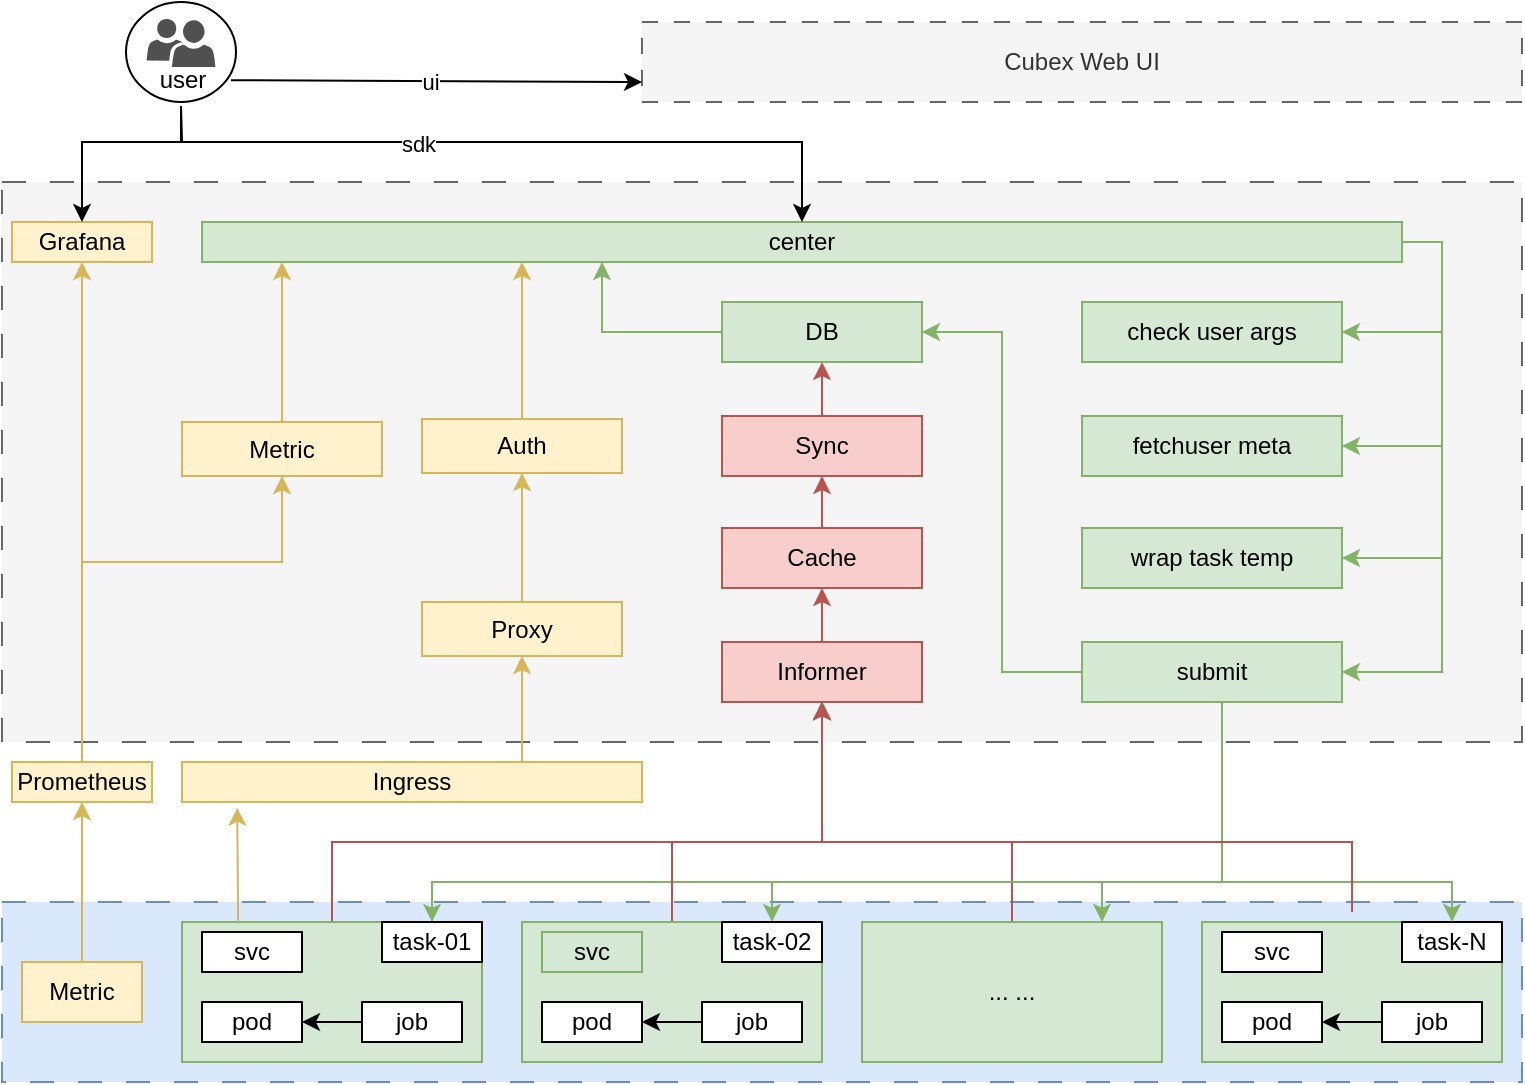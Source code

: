 <mxfile version="27.0.9">
  <diagram name="第 1 页" id="2D1KnvRfuje3hYElopcw">
    <mxGraphModel dx="2253" dy="777" grid="1" gridSize="10" guides="1" tooltips="1" connect="1" arrows="1" fold="1" page="1" pageScale="1" pageWidth="827" pageHeight="1169" math="0" shadow="0">
      <root>
        <mxCell id="0" />
        <mxCell id="1" parent="0" />
        <mxCell id="1DjDFnUn8MevFeboK7bW-9" value="Cubex Web UI" style="rounded=0;whiteSpace=wrap;html=1;dashed=1;fillColor=#f5f5f5;strokeColor=#666666;dashPattern=8 8;fontColor=#333333;" vertex="1" parent="1">
          <mxGeometry x="280" y="80" width="440" height="40" as="geometry" />
        </mxCell>
        <mxCell id="1DjDFnUn8MevFeboK7bW-11" value="" style="group" vertex="1" connectable="0" parent="1">
          <mxGeometry x="22" y="70" width="55" height="50" as="geometry" />
        </mxCell>
        <mxCell id="1DjDFnUn8MevFeboK7bW-7" value="" style="ellipse;whiteSpace=wrap;html=1;" vertex="1" parent="1DjDFnUn8MevFeboK7bW-11">
          <mxGeometry width="55" height="50" as="geometry" />
        </mxCell>
        <mxCell id="1DjDFnUn8MevFeboK7bW-6" value="" style="sketch=0;pointerEvents=1;shadow=0;dashed=0;html=1;strokeColor=none;labelPosition=center;verticalLabelPosition=bottom;verticalAlign=top;align=center;fillColor=#505050;shape=mxgraph.mscae.intune.user_group" vertex="1" parent="1DjDFnUn8MevFeboK7bW-11">
          <mxGeometry x="10.312" y="8.442" width="34.375" height="24.026" as="geometry" />
        </mxCell>
        <mxCell id="1DjDFnUn8MevFeboK7bW-8" value="user" style="text;html=1;align=center;verticalAlign=middle;resizable=0;points=[];autosize=1;strokeColor=none;fillColor=none;" vertex="1" parent="1DjDFnUn8MevFeboK7bW-11">
          <mxGeometry x="2.503" y="23.999" width="50" height="30" as="geometry" />
        </mxCell>
        <mxCell id="1DjDFnUn8MevFeboK7bW-12" value="" style="endArrow=classic;html=1;rounded=0;entryX=0;entryY=0.75;entryDx=0;entryDy=0;" edge="1" parent="1" source="1DjDFnUn8MevFeboK7bW-8" target="1DjDFnUn8MevFeboK7bW-9">
          <mxGeometry width="50" height="50" relative="1" as="geometry">
            <mxPoint x="360" y="170" as="sourcePoint" />
            <mxPoint x="410" y="120" as="targetPoint" />
          </mxGeometry>
        </mxCell>
        <mxCell id="1DjDFnUn8MevFeboK7bW-167" value="ui" style="edgeLabel;html=1;align=center;verticalAlign=middle;resizable=0;points=[];" vertex="1" connectable="0" parent="1DjDFnUn8MevFeboK7bW-12">
          <mxGeometry x="-0.034" relative="1" as="geometry">
            <mxPoint as="offset" />
          </mxGeometry>
        </mxCell>
        <mxCell id="1DjDFnUn8MevFeboK7bW-14" value="" style="rounded=0;whiteSpace=wrap;html=1;fillColor=#f5f5f5;strokeColor=#666666;dashed=1;dashPattern=12 12;fontColor=#333333;" vertex="1" parent="1">
          <mxGeometry x="-40" y="160" width="760" height="280" as="geometry" />
        </mxCell>
        <mxCell id="1DjDFnUn8MevFeboK7bW-113" style="edgeStyle=orthogonalEdgeStyle;rounded=0;orthogonalLoop=1;jettySize=auto;html=1;entryX=1;entryY=0.5;entryDx=0;entryDy=0;exitX=1;exitY=0.5;exitDx=0;exitDy=0;fillColor=#d5e8d4;strokeColor=#82b366;" edge="1" parent="1" source="1DjDFnUn8MevFeboK7bW-15" target="1DjDFnUn8MevFeboK7bW-16">
          <mxGeometry relative="1" as="geometry" />
        </mxCell>
        <mxCell id="1DjDFnUn8MevFeboK7bW-114" style="edgeStyle=orthogonalEdgeStyle;rounded=0;orthogonalLoop=1;jettySize=auto;html=1;entryX=1;entryY=0.5;entryDx=0;entryDy=0;fillColor=#d5e8d4;strokeColor=#82b366;" edge="1" parent="1" source="1DjDFnUn8MevFeboK7bW-15" target="1DjDFnUn8MevFeboK7bW-40">
          <mxGeometry relative="1" as="geometry">
            <Array as="points">
              <mxPoint x="680" y="190" />
              <mxPoint x="680" y="292" />
            </Array>
          </mxGeometry>
        </mxCell>
        <mxCell id="1DjDFnUn8MevFeboK7bW-115" style="edgeStyle=orthogonalEdgeStyle;rounded=0;orthogonalLoop=1;jettySize=auto;html=1;entryX=1;entryY=0.5;entryDx=0;entryDy=0;fillColor=#d5e8d4;strokeColor=#82b366;" edge="1" parent="1" source="1DjDFnUn8MevFeboK7bW-15" target="1DjDFnUn8MevFeboK7bW-41">
          <mxGeometry relative="1" as="geometry">
            <Array as="points">
              <mxPoint x="680" y="190" />
              <mxPoint x="680" y="348" />
            </Array>
          </mxGeometry>
        </mxCell>
        <mxCell id="1DjDFnUn8MevFeboK7bW-116" style="edgeStyle=orthogonalEdgeStyle;rounded=0;orthogonalLoop=1;jettySize=auto;html=1;entryX=1;entryY=0.5;entryDx=0;entryDy=0;fillColor=#d5e8d4;strokeColor=#82b366;" edge="1" parent="1" source="1DjDFnUn8MevFeboK7bW-15" target="1DjDFnUn8MevFeboK7bW-97">
          <mxGeometry relative="1" as="geometry">
            <Array as="points">
              <mxPoint x="680" y="190" />
              <mxPoint x="680" y="405" />
            </Array>
          </mxGeometry>
        </mxCell>
        <mxCell id="1DjDFnUn8MevFeboK7bW-15" value="center" style="rounded=0;whiteSpace=wrap;html=1;fillColor=#d5e8d4;strokeColor=#82b366;" vertex="1" parent="1">
          <mxGeometry x="60" y="180" width="600" height="20" as="geometry" />
        </mxCell>
        <mxCell id="1DjDFnUn8MevFeboK7bW-16" value="check user args" style="whiteSpace=wrap;html=1;rounded=0;fillColor=#d5e8d4;strokeColor=#82b366;" vertex="1" parent="1">
          <mxGeometry x="500" y="220" width="130" height="30" as="geometry" />
        </mxCell>
        <mxCell id="1DjDFnUn8MevFeboK7bW-18" value="" style="whiteSpace=wrap;html=1;rounded=0;dashed=1;dashPattern=12 12;fillColor=#dae8fc;strokeColor=#6c8ebf;" vertex="1" parent="1">
          <mxGeometry x="-40" y="520" width="760" height="90" as="geometry" />
        </mxCell>
        <mxCell id="1DjDFnUn8MevFeboK7bW-143" value="" style="edgeStyle=orthogonalEdgeStyle;rounded=0;orthogonalLoop=1;jettySize=auto;html=1;entryX=0.5;entryY=1;entryDx=0;entryDy=0;fillColor=#f8cecc;strokeColor=#b85450;" edge="1" parent="1" source="1DjDFnUn8MevFeboK7bW-20" target="1DjDFnUn8MevFeboK7bW-141">
          <mxGeometry relative="1" as="geometry" />
        </mxCell>
        <mxCell id="1DjDFnUn8MevFeboK7bW-20" value="Informer" style="whiteSpace=wrap;html=1;rounded=0;fillColor=#f8cecc;strokeColor=#b85450;" vertex="1" parent="1">
          <mxGeometry x="320" y="390" width="100" height="30" as="geometry" />
        </mxCell>
        <mxCell id="1DjDFnUn8MevFeboK7bW-162" style="edgeStyle=orthogonalEdgeStyle;rounded=0;orthogonalLoop=1;jettySize=auto;html=1;entryX=0.5;entryY=1;entryDx=0;entryDy=0;fillColor=#fff2cc;strokeColor=#d6b656;" edge="1" parent="1" source="1DjDFnUn8MevFeboK7bW-25" target="1DjDFnUn8MevFeboK7bW-139">
          <mxGeometry relative="1" as="geometry">
            <Array as="points">
              <mxPoint x="220" y="430" />
              <mxPoint x="220" y="430" />
            </Array>
          </mxGeometry>
        </mxCell>
        <mxCell id="1DjDFnUn8MevFeboK7bW-25" value="Ingress" style="rounded=0;whiteSpace=wrap;html=1;fillColor=#fff2cc;strokeColor=#d6b656;" vertex="1" parent="1">
          <mxGeometry x="50" y="450" width="230" height="20" as="geometry" />
        </mxCell>
        <mxCell id="1DjDFnUn8MevFeboK7bW-40" value="fetchuser meta" style="whiteSpace=wrap;html=1;rounded=0;fillColor=#d5e8d4;strokeColor=#82b366;" vertex="1" parent="1">
          <mxGeometry x="500" y="277" width="130" height="30" as="geometry" />
        </mxCell>
        <mxCell id="1DjDFnUn8MevFeboK7bW-41" value="wrap task temp" style="whiteSpace=wrap;html=1;rounded=0;fillColor=#d5e8d4;strokeColor=#82b366;" vertex="1" parent="1">
          <mxGeometry x="500" y="333" width="130" height="30" as="geometry" />
        </mxCell>
        <mxCell id="1DjDFnUn8MevFeboK7bW-87" value="" style="group;fillColor=#d5e8d4;strokeColor=#82b366;" vertex="1" connectable="0" parent="1">
          <mxGeometry x="560" y="530" width="150" height="70" as="geometry" />
        </mxCell>
        <mxCell id="1DjDFnUn8MevFeboK7bW-88" value="" style="rounded=0;whiteSpace=wrap;html=1;container=0;fillColor=#d5e8d4;strokeColor=#82b366;" vertex="1" parent="1DjDFnUn8MevFeboK7bW-87">
          <mxGeometry width="150" height="70" as="geometry" />
        </mxCell>
        <mxCell id="1DjDFnUn8MevFeboK7bW-89" value="task-N" style="rounded=0;whiteSpace=wrap;html=1;container=0;" vertex="1" parent="1DjDFnUn8MevFeboK7bW-87">
          <mxGeometry x="100" width="50" height="20" as="geometry" />
        </mxCell>
        <mxCell id="1DjDFnUn8MevFeboK7bW-90" value="svc" style="rounded=0;whiteSpace=wrap;html=1;container=0;" vertex="1" parent="1DjDFnUn8MevFeboK7bW-87">
          <mxGeometry x="10" y="5" width="50" height="20" as="geometry" />
        </mxCell>
        <mxCell id="1DjDFnUn8MevFeboK7bW-91" value="" style="edgeStyle=orthogonalEdgeStyle;rounded=0;orthogonalLoop=1;jettySize=auto;html=1;" edge="1" parent="1DjDFnUn8MevFeboK7bW-87" source="1DjDFnUn8MevFeboK7bW-92" target="1DjDFnUn8MevFeboK7bW-93">
          <mxGeometry relative="1" as="geometry" />
        </mxCell>
        <mxCell id="1DjDFnUn8MevFeboK7bW-92" value="job" style="rounded=0;whiteSpace=wrap;html=1;container=0;" vertex="1" parent="1DjDFnUn8MevFeboK7bW-87">
          <mxGeometry x="90" y="40" width="50" height="20" as="geometry" />
        </mxCell>
        <mxCell id="1DjDFnUn8MevFeboK7bW-93" value="pod" style="rounded=0;whiteSpace=wrap;html=1;container=0;" vertex="1" parent="1DjDFnUn8MevFeboK7bW-87">
          <mxGeometry x="10" y="40" width="50" height="20" as="geometry" />
        </mxCell>
        <mxCell id="1DjDFnUn8MevFeboK7bW-135" style="edgeStyle=orthogonalEdgeStyle;rounded=0;orthogonalLoop=1;jettySize=auto;html=1;entryX=0.5;entryY=1;entryDx=0;entryDy=0;fillColor=#f8cecc;strokeColor=#b85450;" edge="1" parent="1" source="1DjDFnUn8MevFeboK7bW-81" target="1DjDFnUn8MevFeboK7bW-20">
          <mxGeometry relative="1" as="geometry">
            <Array as="points">
              <mxPoint x="465" y="490" />
              <mxPoint x="370" y="490" />
            </Array>
          </mxGeometry>
        </mxCell>
        <mxCell id="1DjDFnUn8MevFeboK7bW-81" value="... ..." style="rounded=0;whiteSpace=wrap;html=1;container=0;fillColor=#d5e8d4;strokeColor=#82b366;" vertex="1" parent="1">
          <mxGeometry x="390" y="530" width="150" height="70" as="geometry" />
        </mxCell>
        <mxCell id="1DjDFnUn8MevFeboK7bW-107" style="edgeStyle=orthogonalEdgeStyle;rounded=0;orthogonalLoop=1;jettySize=auto;html=1;fillColor=#d5e8d4;strokeColor=#82b366;" edge="1" parent="1" source="1DjDFnUn8MevFeboK7bW-97">
          <mxGeometry relative="1" as="geometry">
            <mxPoint x="175" y="530" as="targetPoint" />
            <Array as="points">
              <mxPoint x="570" y="510" />
              <mxPoint x="175" y="510" />
            </Array>
          </mxGeometry>
        </mxCell>
        <mxCell id="1DjDFnUn8MevFeboK7bW-108" style="edgeStyle=orthogonalEdgeStyle;rounded=0;orthogonalLoop=1;jettySize=auto;html=1;fillColor=#d5e8d4;strokeColor=#82b366;" edge="1" parent="1" source="1DjDFnUn8MevFeboK7bW-97" target="1DjDFnUn8MevFeboK7bW-129">
          <mxGeometry relative="1" as="geometry">
            <mxPoint x="345" y="580" as="targetPoint" />
            <Array as="points">
              <mxPoint x="570" y="510" />
              <mxPoint x="345" y="510" />
            </Array>
          </mxGeometry>
        </mxCell>
        <mxCell id="1DjDFnUn8MevFeboK7bW-109" style="edgeStyle=orthogonalEdgeStyle;rounded=0;orthogonalLoop=1;jettySize=auto;html=1;fillColor=#d5e8d4;strokeColor=#82b366;" edge="1" parent="1" source="1DjDFnUn8MevFeboK7bW-97" target="1DjDFnUn8MevFeboK7bW-81">
          <mxGeometry relative="1" as="geometry">
            <Array as="points">
              <mxPoint x="570" y="510" />
              <mxPoint x="510" y="510" />
            </Array>
          </mxGeometry>
        </mxCell>
        <mxCell id="1DjDFnUn8MevFeboK7bW-110" style="edgeStyle=orthogonalEdgeStyle;rounded=0;orthogonalLoop=1;jettySize=auto;html=1;entryX=0.5;entryY=0;entryDx=0;entryDy=0;fillColor=#d5e8d4;strokeColor=#82b366;" edge="1" parent="1" source="1DjDFnUn8MevFeboK7bW-97" target="1DjDFnUn8MevFeboK7bW-89">
          <mxGeometry relative="1" as="geometry">
            <Array as="points">
              <mxPoint x="570" y="510" />
              <mxPoint x="685" y="510" />
            </Array>
          </mxGeometry>
        </mxCell>
        <mxCell id="1DjDFnUn8MevFeboK7bW-111" style="edgeStyle=orthogonalEdgeStyle;rounded=0;orthogonalLoop=1;jettySize=auto;html=1;entryX=1;entryY=0.5;entryDx=0;entryDy=0;fillColor=#d5e8d4;strokeColor=#82b366;" edge="1" parent="1" source="1DjDFnUn8MevFeboK7bW-97" target="1DjDFnUn8MevFeboK7bW-102">
          <mxGeometry relative="1" as="geometry" />
        </mxCell>
        <mxCell id="1DjDFnUn8MevFeboK7bW-97" value="submit" style="whiteSpace=wrap;html=1;rounded=0;fillColor=#d5e8d4;strokeColor=#82b366;" vertex="1" parent="1">
          <mxGeometry x="500" y="390" width="130" height="30" as="geometry" />
        </mxCell>
        <mxCell id="1DjDFnUn8MevFeboK7bW-102" value="DB" style="whiteSpace=wrap;html=1;rounded=0;fillColor=#d5e8d4;strokeColor=#82b366;" vertex="1" parent="1">
          <mxGeometry x="320" y="220" width="100" height="30" as="geometry" />
        </mxCell>
        <mxCell id="1DjDFnUn8MevFeboK7bW-106" style="edgeStyle=orthogonalEdgeStyle;rounded=0;orthogonalLoop=1;jettySize=auto;html=1;exitX=0.5;exitY=0;exitDx=0;exitDy=0;fillColor=#f8cecc;strokeColor=#b85450;" edge="1" parent="1" target="1DjDFnUn8MevFeboK7bW-20">
          <mxGeometry relative="1" as="geometry">
            <mxPoint x="125" y="530" as="sourcePoint" />
            <Array as="points">
              <mxPoint x="125" y="490" />
              <mxPoint x="370" y="490" />
            </Array>
          </mxGeometry>
        </mxCell>
        <mxCell id="1DjDFnUn8MevFeboK7bW-118" style="edgeStyle=orthogonalEdgeStyle;rounded=0;orthogonalLoop=1;jettySize=auto;html=1;fillColor=#f8cecc;strokeColor=#b85450;exitX=0.5;exitY=0;exitDx=0;exitDy=0;" edge="1" parent="1" source="1DjDFnUn8MevFeboK7bW-128">
          <mxGeometry relative="1" as="geometry">
            <mxPoint x="295" y="580" as="sourcePoint" />
            <mxPoint x="370" y="420" as="targetPoint" />
            <Array as="points">
              <mxPoint x="295" y="490" />
              <mxPoint x="370" y="490" />
            </Array>
          </mxGeometry>
        </mxCell>
        <mxCell id="1DjDFnUn8MevFeboK7bW-120" value="" style="group;fillColor=#d5e8d4;strokeColor=#82b366;" vertex="1" connectable="0" parent="1">
          <mxGeometry x="50" y="530" width="150" height="70" as="geometry" />
        </mxCell>
        <mxCell id="1DjDFnUn8MevFeboK7bW-121" value="" style="rounded=0;whiteSpace=wrap;html=1;container=0;fillColor=#d5e8d4;strokeColor=#82b366;" vertex="1" parent="1DjDFnUn8MevFeboK7bW-120">
          <mxGeometry width="150" height="70" as="geometry" />
        </mxCell>
        <mxCell id="1DjDFnUn8MevFeboK7bW-122" value="task-01" style="rounded=0;whiteSpace=wrap;html=1;container=0;" vertex="1" parent="1DjDFnUn8MevFeboK7bW-120">
          <mxGeometry x="100" width="50" height="20" as="geometry" />
        </mxCell>
        <mxCell id="1DjDFnUn8MevFeboK7bW-123" value="svc" style="rounded=0;whiteSpace=wrap;html=1;container=0;" vertex="1" parent="1DjDFnUn8MevFeboK7bW-120">
          <mxGeometry x="10" y="5" width="50" height="20" as="geometry" />
        </mxCell>
        <mxCell id="1DjDFnUn8MevFeboK7bW-124" value="" style="edgeStyle=orthogonalEdgeStyle;rounded=0;orthogonalLoop=1;jettySize=auto;html=1;" edge="1" parent="1DjDFnUn8MevFeboK7bW-120" source="1DjDFnUn8MevFeboK7bW-125" target="1DjDFnUn8MevFeboK7bW-126">
          <mxGeometry relative="1" as="geometry" />
        </mxCell>
        <mxCell id="1DjDFnUn8MevFeboK7bW-125" value="job" style="rounded=0;whiteSpace=wrap;html=1;container=0;" vertex="1" parent="1DjDFnUn8MevFeboK7bW-120">
          <mxGeometry x="90" y="40" width="50" height="20" as="geometry" />
        </mxCell>
        <mxCell id="1DjDFnUn8MevFeboK7bW-126" value="pod" style="rounded=0;whiteSpace=wrap;html=1;container=0;" vertex="1" parent="1DjDFnUn8MevFeboK7bW-120">
          <mxGeometry x="10" y="40" width="50" height="20" as="geometry" />
        </mxCell>
        <mxCell id="1DjDFnUn8MevFeboK7bW-127" value="" style="group;fillColor=#d5e8d4;strokeColor=#82b366;" vertex="1" connectable="0" parent="1">
          <mxGeometry x="220" y="530" width="150" height="70" as="geometry" />
        </mxCell>
        <mxCell id="1DjDFnUn8MevFeboK7bW-128" value="" style="rounded=0;whiteSpace=wrap;html=1;container=0;fillColor=#d5e8d4;strokeColor=#82b366;" vertex="1" parent="1DjDFnUn8MevFeboK7bW-127">
          <mxGeometry width="150" height="70" as="geometry" />
        </mxCell>
        <mxCell id="1DjDFnUn8MevFeboK7bW-129" value="task-02" style="rounded=0;whiteSpace=wrap;html=1;container=0;" vertex="1" parent="1DjDFnUn8MevFeboK7bW-127">
          <mxGeometry x="100" width="50" height="20" as="geometry" />
        </mxCell>
        <mxCell id="1DjDFnUn8MevFeboK7bW-130" value="svc" style="rounded=0;whiteSpace=wrap;html=1;container=0;fillColor=#d5e8d4;strokeColor=#82b366;" vertex="1" parent="1DjDFnUn8MevFeboK7bW-127">
          <mxGeometry x="10" y="5" width="50" height="20" as="geometry" />
        </mxCell>
        <mxCell id="1DjDFnUn8MevFeboK7bW-131" value="" style="edgeStyle=orthogonalEdgeStyle;rounded=0;orthogonalLoop=1;jettySize=auto;html=1;" edge="1" parent="1DjDFnUn8MevFeboK7bW-127" source="1DjDFnUn8MevFeboK7bW-132" target="1DjDFnUn8MevFeboK7bW-133">
          <mxGeometry relative="1" as="geometry" />
        </mxCell>
        <mxCell id="1DjDFnUn8MevFeboK7bW-132" value="job" style="rounded=0;whiteSpace=wrap;html=1;container=0;" vertex="1" parent="1DjDFnUn8MevFeboK7bW-127">
          <mxGeometry x="90" y="40" width="50" height="20" as="geometry" />
        </mxCell>
        <mxCell id="1DjDFnUn8MevFeboK7bW-133" value="pod" style="rounded=0;whiteSpace=wrap;html=1;container=0;" vertex="1" parent="1DjDFnUn8MevFeboK7bW-127">
          <mxGeometry x="10" y="40" width="50" height="20" as="geometry" />
        </mxCell>
        <mxCell id="1DjDFnUn8MevFeboK7bW-136" style="edgeStyle=orthogonalEdgeStyle;rounded=0;orthogonalLoop=1;jettySize=auto;html=1;fillColor=#f8cecc;strokeColor=#b85450;entryX=0.5;entryY=1;entryDx=0;entryDy=0;" edge="1" parent="1" target="1DjDFnUn8MevFeboK7bW-20">
          <mxGeometry relative="1" as="geometry">
            <mxPoint x="635.034" y="525" as="sourcePoint" />
            <mxPoint x="370" y="430" as="targetPoint" />
            <Array as="points">
              <mxPoint x="635" y="490" />
              <mxPoint x="370" y="490" />
            </Array>
          </mxGeometry>
        </mxCell>
        <mxCell id="1DjDFnUn8MevFeboK7bW-158" value="" style="edgeStyle=orthogonalEdgeStyle;rounded=0;orthogonalLoop=1;jettySize=auto;html=1;fillColor=#fff2cc;strokeColor=#d6b656;exitX=0.5;exitY=0;exitDx=0;exitDy=0;" edge="1" parent="1" source="1DjDFnUn8MevFeboK7bW-164" target="1DjDFnUn8MevFeboK7bW-15">
          <mxGeometry relative="1" as="geometry">
            <Array as="points">
              <mxPoint x="220" y="210" />
              <mxPoint x="220" y="210" />
            </Array>
          </mxGeometry>
        </mxCell>
        <mxCell id="1DjDFnUn8MevFeboK7bW-165" value="" style="edgeStyle=orthogonalEdgeStyle;rounded=0;orthogonalLoop=1;jettySize=auto;html=1;fillColor=#fff2cc;strokeColor=#d6b656;" edge="1" parent="1" source="1DjDFnUn8MevFeboK7bW-139" target="1DjDFnUn8MevFeboK7bW-164">
          <mxGeometry relative="1" as="geometry" />
        </mxCell>
        <mxCell id="1DjDFnUn8MevFeboK7bW-139" value="Proxy" style="whiteSpace=wrap;html=1;rounded=0;fillColor=#fff2cc;strokeColor=#d6b656;" vertex="1" parent="1">
          <mxGeometry x="170" y="370" width="100" height="27" as="geometry" />
        </mxCell>
        <mxCell id="1DjDFnUn8MevFeboK7bW-144" value="" style="edgeStyle=orthogonalEdgeStyle;rounded=0;orthogonalLoop=1;jettySize=auto;html=1;fillColor=#f8cecc;strokeColor=#b85450;" edge="1" parent="1" source="1DjDFnUn8MevFeboK7bW-141" target="1DjDFnUn8MevFeboK7bW-142">
          <mxGeometry relative="1" as="geometry" />
        </mxCell>
        <mxCell id="1DjDFnUn8MevFeboK7bW-141" value="Cache" style="whiteSpace=wrap;html=1;rounded=0;fillColor=#f8cecc;strokeColor=#b85450;" vertex="1" parent="1">
          <mxGeometry x="320" y="333" width="100" height="30" as="geometry" />
        </mxCell>
        <mxCell id="1DjDFnUn8MevFeboK7bW-145" value="" style="edgeStyle=orthogonalEdgeStyle;rounded=0;orthogonalLoop=1;jettySize=auto;html=1;fillColor=#f8cecc;strokeColor=#b85450;" edge="1" parent="1" source="1DjDFnUn8MevFeboK7bW-142" target="1DjDFnUn8MevFeboK7bW-102">
          <mxGeometry relative="1" as="geometry" />
        </mxCell>
        <mxCell id="1DjDFnUn8MevFeboK7bW-142" value="Sync" style="whiteSpace=wrap;html=1;rounded=0;fillColor=#f8cecc;strokeColor=#b85450;" vertex="1" parent="1">
          <mxGeometry x="320" y="277" width="100" height="30" as="geometry" />
        </mxCell>
        <mxCell id="1DjDFnUn8MevFeboK7bW-148" value="" style="edgeStyle=orthogonalEdgeStyle;rounded=0;orthogonalLoop=1;jettySize=auto;html=1;fillColor=#fff2cc;strokeColor=#d6b656;" edge="1" parent="1" source="1DjDFnUn8MevFeboK7bW-146" target="1DjDFnUn8MevFeboK7bW-147">
          <mxGeometry relative="1" as="geometry" />
        </mxCell>
        <mxCell id="1DjDFnUn8MevFeboK7bW-146" value="Metric" style="whiteSpace=wrap;html=1;rounded=0;fillColor=#fff2cc;strokeColor=#d6b656;" vertex="1" parent="1">
          <mxGeometry x="-30" y="550" width="60" height="30" as="geometry" />
        </mxCell>
        <mxCell id="1DjDFnUn8MevFeboK7bW-150" value="" style="edgeStyle=orthogonalEdgeStyle;rounded=0;orthogonalLoop=1;jettySize=auto;html=1;fillColor=#fff2cc;strokeColor=#d6b656;" edge="1" parent="1" source="1DjDFnUn8MevFeboK7bW-147" target="1DjDFnUn8MevFeboK7bW-149">
          <mxGeometry relative="1" as="geometry" />
        </mxCell>
        <mxCell id="1DjDFnUn8MevFeboK7bW-161" style="edgeStyle=orthogonalEdgeStyle;rounded=0;orthogonalLoop=1;jettySize=auto;html=1;entryX=0.5;entryY=1;entryDx=0;entryDy=0;fillColor=#fff2cc;strokeColor=#d6b656;" edge="1" parent="1" source="1DjDFnUn8MevFeboK7bW-147" target="1DjDFnUn8MevFeboK7bW-159">
          <mxGeometry relative="1" as="geometry">
            <Array as="points">
              <mxPoint y="350" />
              <mxPoint x="100" y="350" />
            </Array>
          </mxGeometry>
        </mxCell>
        <mxCell id="1DjDFnUn8MevFeboK7bW-147" value="Prometheus" style="whiteSpace=wrap;html=1;rounded=0;fillColor=#fff2cc;strokeColor=#d6b656;" vertex="1" parent="1">
          <mxGeometry x="-35" y="450" width="70" height="20" as="geometry" />
        </mxCell>
        <mxCell id="1DjDFnUn8MevFeboK7bW-149" value="Grafana" style="whiteSpace=wrap;html=1;rounded=0;fillColor=#fff2cc;strokeColor=#d6b656;" vertex="1" parent="1">
          <mxGeometry x="-35" y="180" width="70" height="20" as="geometry" />
        </mxCell>
        <mxCell id="1DjDFnUn8MevFeboK7bW-157" style="edgeStyle=orthogonalEdgeStyle;rounded=0;orthogonalLoop=1;jettySize=auto;html=1;exitX=0;exitY=0.5;exitDx=0;exitDy=0;fillColor=#d5e8d4;strokeColor=#82b366;" edge="1" parent="1" source="1DjDFnUn8MevFeboK7bW-102">
          <mxGeometry relative="1" as="geometry">
            <mxPoint x="260" y="200" as="targetPoint" />
            <Array as="points">
              <mxPoint x="260" y="235" />
              <mxPoint x="260" y="201" />
            </Array>
          </mxGeometry>
        </mxCell>
        <mxCell id="1DjDFnUn8MevFeboK7bW-160" value="" style="edgeStyle=orthogonalEdgeStyle;rounded=0;orthogonalLoop=1;jettySize=auto;html=1;fillColor=#fff2cc;strokeColor=#d6b656;" edge="1" parent="1" source="1DjDFnUn8MevFeboK7bW-159" target="1DjDFnUn8MevFeboK7bW-15">
          <mxGeometry relative="1" as="geometry">
            <Array as="points">
              <mxPoint x="100" y="210" />
              <mxPoint x="100" y="210" />
            </Array>
          </mxGeometry>
        </mxCell>
        <mxCell id="1DjDFnUn8MevFeboK7bW-159" value="Metric" style="whiteSpace=wrap;html=1;rounded=0;fillColor=#fff2cc;strokeColor=#d6b656;" vertex="1" parent="1">
          <mxGeometry x="50" y="280" width="100" height="27" as="geometry" />
        </mxCell>
        <mxCell id="1DjDFnUn8MevFeboK7bW-163" style="edgeStyle=orthogonalEdgeStyle;rounded=0;orthogonalLoop=1;jettySize=auto;html=1;entryX=0.12;entryY=1.142;entryDx=0;entryDy=0;entryPerimeter=0;fillColor=#fff2cc;strokeColor=#d6b656;" edge="1" parent="1" source="1DjDFnUn8MevFeboK7bW-121" target="1DjDFnUn8MevFeboK7bW-25">
          <mxGeometry relative="1" as="geometry">
            <Array as="points">
              <mxPoint x="78" y="520" />
              <mxPoint x="78" y="520" />
            </Array>
          </mxGeometry>
        </mxCell>
        <mxCell id="1DjDFnUn8MevFeboK7bW-164" value="Auth" style="whiteSpace=wrap;html=1;rounded=0;fillColor=#fff2cc;strokeColor=#d6b656;" vertex="1" parent="1">
          <mxGeometry x="170" y="278.5" width="100" height="27" as="geometry" />
        </mxCell>
        <mxCell id="1DjDFnUn8MevFeboK7bW-166" style="edgeStyle=orthogonalEdgeStyle;rounded=0;orthogonalLoop=1;jettySize=auto;html=1;" edge="1" parent="1" source="1DjDFnUn8MevFeboK7bW-8">
          <mxGeometry relative="1" as="geometry">
            <mxPoint x="360" y="180" as="targetPoint" />
            <Array as="points">
              <mxPoint x="50" y="140" />
              <mxPoint x="360" y="140" />
            </Array>
          </mxGeometry>
        </mxCell>
        <mxCell id="1DjDFnUn8MevFeboK7bW-168" value="sdk" style="edgeLabel;html=1;align=center;verticalAlign=middle;resizable=0;points=[];" vertex="1" connectable="0" parent="1DjDFnUn8MevFeboK7bW-166">
          <mxGeometry x="-0.266" y="-1" relative="1" as="geometry">
            <mxPoint as="offset" />
          </mxGeometry>
        </mxCell>
        <mxCell id="1DjDFnUn8MevFeboK7bW-169" value="" style="endArrow=classic;html=1;rounded=0;entryX=0.5;entryY=0;entryDx=0;entryDy=0;exitX=0.5;exitY=0.933;exitDx=0;exitDy=0;exitPerimeter=0;" edge="1" parent="1" source="1DjDFnUn8MevFeboK7bW-8" target="1DjDFnUn8MevFeboK7bW-149">
          <mxGeometry width="50" height="50" relative="1" as="geometry">
            <mxPoint x="320" y="240" as="sourcePoint" />
            <mxPoint x="370" y="190" as="targetPoint" />
            <Array as="points">
              <mxPoint x="50" y="140" />
              <mxPoint y="140" />
            </Array>
          </mxGeometry>
        </mxCell>
      </root>
    </mxGraphModel>
  </diagram>
</mxfile>
